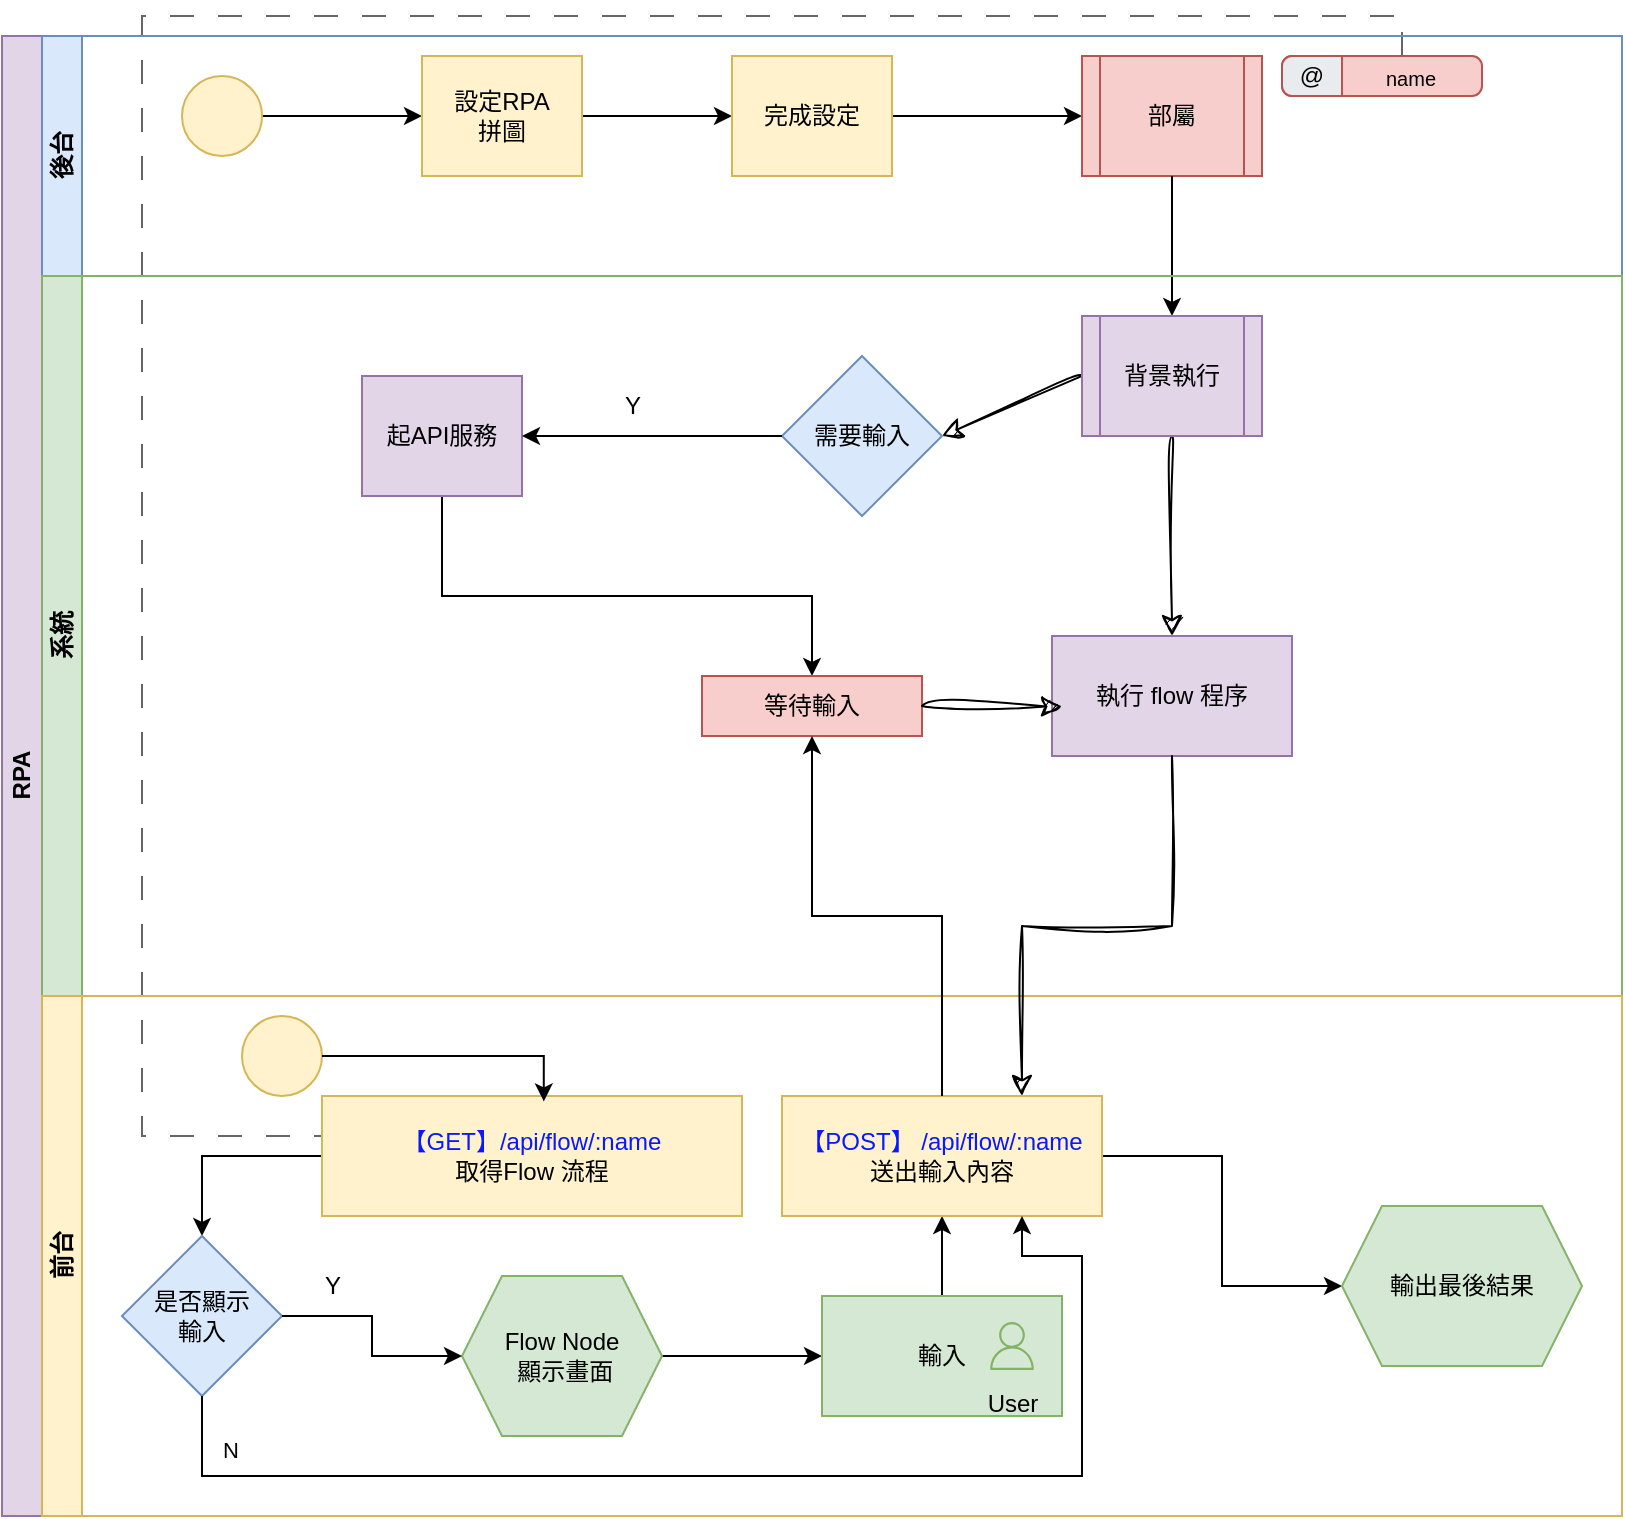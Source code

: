 <mxfile version="24.2.8" type="github">
  <diagram id="prtHgNgQTEPvFCAcTncT" name="Page-1">
    <mxGraphModel dx="1740" dy="528" grid="1" gridSize="10" guides="1" tooltips="1" connect="1" arrows="1" fold="1" page="1" pageScale="1" pageWidth="827" pageHeight="1169" math="0" shadow="0">
      <root>
        <mxCell id="0" />
        <mxCell id="1" parent="0" />
        <mxCell id="dNxyNK7c78bLwvsdeMH5-19" value="RPA" style="swimlane;html=1;childLayout=stackLayout;resizeParent=1;resizeParentMax=0;horizontal=0;startSize=20;horizontalStack=0;fillColor=#e1d5e7;strokeColor=#9673a6;" parent="1" vertex="1">
          <mxGeometry x="-10" y="40" width="810" height="740" as="geometry" />
        </mxCell>
        <mxCell id="pNaIODxHs5BfHkplszO5-26" style="edgeStyle=orthogonalEdgeStyle;rounded=0;orthogonalLoop=1;jettySize=auto;html=1;dashed=1;dashPattern=12 12;fillColor=#f5f5f5;strokeColor=#666666;gradientColor=#b3b3b3;entryX=0.25;entryY=0;entryDx=0;entryDy=0;" parent="dNxyNK7c78bLwvsdeMH5-19" source="pNaIODxHs5BfHkplszO5-21" target="pNaIODxHs5BfHkplszO5-30" edge="1">
          <mxGeometry relative="1" as="geometry">
            <mxPoint x="150" y="430" as="targetPoint" />
            <Array as="points">
              <mxPoint x="700" y="-10" />
              <mxPoint x="70" y="-10" />
              <mxPoint x="70" y="550" />
              <mxPoint x="212" y="550" />
            </Array>
          </mxGeometry>
        </mxCell>
        <mxCell id="dNxyNK7c78bLwvsdeMH5-20" value="後台" style="swimlane;html=1;startSize=20;horizontal=0;fillColor=#dae8fc;strokeColor=#6c8ebf;" parent="dNxyNK7c78bLwvsdeMH5-19" vertex="1">
          <mxGeometry x="20" width="790" height="120" as="geometry" />
        </mxCell>
        <mxCell id="dNxyNK7c78bLwvsdeMH5-25" value="" style="edgeStyle=orthogonalEdgeStyle;rounded=0;orthogonalLoop=1;jettySize=auto;html=1;" parent="dNxyNK7c78bLwvsdeMH5-20" source="dNxyNK7c78bLwvsdeMH5-23" target="dNxyNK7c78bLwvsdeMH5-24" edge="1">
          <mxGeometry relative="1" as="geometry" />
        </mxCell>
        <mxCell id="dNxyNK7c78bLwvsdeMH5-23" value="" style="ellipse;whiteSpace=wrap;html=1;fillColor=#fff2cc;strokeColor=#d6b656;" parent="dNxyNK7c78bLwvsdeMH5-20" vertex="1">
          <mxGeometry x="70" y="20" width="40" height="40" as="geometry" />
        </mxCell>
        <mxCell id="pNaIODxHs5BfHkplszO5-2" style="edgeStyle=orthogonalEdgeStyle;rounded=0;orthogonalLoop=1;jettySize=auto;html=1;exitX=1;exitY=0.5;exitDx=0;exitDy=0;entryX=0;entryY=0.5;entryDx=0;entryDy=0;" parent="dNxyNK7c78bLwvsdeMH5-20" source="dNxyNK7c78bLwvsdeMH5-24" target="dNxyNK7c78bLwvsdeMH5-30" edge="1">
          <mxGeometry relative="1" as="geometry" />
        </mxCell>
        <mxCell id="dNxyNK7c78bLwvsdeMH5-24" value="設定RPA&lt;br&gt;拼圖" style="rounded=0;whiteSpace=wrap;html=1;fontFamily=Helvetica;fontSize=12;align=center;fillColor=#fff2cc;strokeColor=#d6b656;" parent="dNxyNK7c78bLwvsdeMH5-20" vertex="1">
          <mxGeometry x="190" y="10" width="80" height="60" as="geometry" />
        </mxCell>
        <mxCell id="dNxyNK7c78bLwvsdeMH5-33" value="" style="edgeStyle=orthogonalEdgeStyle;rounded=0;orthogonalLoop=1;jettySize=auto;html=1;endArrow=classic;endFill=1;entryX=0;entryY=0.5;entryDx=0;entryDy=0;" parent="dNxyNK7c78bLwvsdeMH5-20" source="dNxyNK7c78bLwvsdeMH5-30" target="pNaIODxHs5BfHkplszO5-10" edge="1">
          <mxGeometry relative="1" as="geometry">
            <mxPoint x="550" y="40" as="targetPoint" />
          </mxGeometry>
        </mxCell>
        <mxCell id="dNxyNK7c78bLwvsdeMH5-30" value="完成設定" style="rounded=0;whiteSpace=wrap;html=1;fontFamily=Helvetica;fontSize=12;align=center;fillColor=#fff2cc;strokeColor=#d6b656;" parent="dNxyNK7c78bLwvsdeMH5-20" vertex="1">
          <mxGeometry x="345" y="10" width="80" height="60" as="geometry" />
        </mxCell>
        <mxCell id="pNaIODxHs5BfHkplszO5-10" value="部屬" style="shape=process;whiteSpace=wrap;html=1;backgroundOutline=1;fillColor=#f8cecc;strokeColor=#b85450;" parent="dNxyNK7c78bLwvsdeMH5-20" vertex="1">
          <mxGeometry x="520" y="10" width="90" height="60" as="geometry" />
        </mxCell>
        <mxCell id="pNaIODxHs5BfHkplszO5-21" value="&lt;font size=&quot;1&quot;&gt;name&lt;/font&gt;" style="html=1;shadow=0;dashed=0;shape=mxgraph.bootstrap.rrect;rSize=5;strokeColor=#b85450;html=1;whiteSpace=wrap;fillColor=#f8cecc;align=left;spacingLeft=50;fontSize=14;" parent="dNxyNK7c78bLwvsdeMH5-20" vertex="1">
          <mxGeometry x="620" y="10" width="100" height="20" as="geometry" />
        </mxCell>
        <mxCell id="pNaIODxHs5BfHkplszO5-22" value="@" style="html=1;shadow=0;dashed=0;shape=mxgraph.bootstrap.leftButton;strokeColor=inherit;gradientColor=inherit;fontColor=inherit;fillColor=#E9ECEF;rSize=5;perimeter=none;whiteSpace=wrap;resizeHeight=1;" parent="pNaIODxHs5BfHkplszO5-21" vertex="1">
          <mxGeometry width="30" height="20" relative="1" as="geometry" />
        </mxCell>
        <mxCell id="pNaIODxHs5BfHkplszO5-19" style="edgeStyle=orthogonalEdgeStyle;rounded=0;orthogonalLoop=1;jettySize=auto;html=1;exitX=0.5;exitY=1;exitDx=0;exitDy=0;entryX=0.5;entryY=0;entryDx=0;entryDy=0;" parent="dNxyNK7c78bLwvsdeMH5-19" source="pNaIODxHs5BfHkplszO5-10" target="pNaIODxHs5BfHkplszO5-18" edge="1">
          <mxGeometry relative="1" as="geometry" />
        </mxCell>
        <mxCell id="dNxyNK7c78bLwvsdeMH5-21" value="系統" style="swimlane;html=1;startSize=20;horizontal=0;fillColor=#d5e8d4;strokeColor=#82b366;" parent="dNxyNK7c78bLwvsdeMH5-19" vertex="1">
          <mxGeometry x="20" y="120" width="790" height="360" as="geometry" />
        </mxCell>
        <mxCell id="pNaIODxHs5BfHkplszO5-59" style="edgeStyle=orthogonalEdgeStyle;rounded=0;orthogonalLoop=1;jettySize=auto;html=1;exitX=0.5;exitY=1;exitDx=0;exitDy=0;entryX=0.5;entryY=0;entryDx=0;entryDy=0;" parent="dNxyNK7c78bLwvsdeMH5-21" source="pNaIODxHs5BfHkplszO5-12" edge="1" target="pNaIODxHs5BfHkplszO5-72">
          <mxGeometry relative="1" as="geometry">
            <mxPoint x="290" y="160" as="targetPoint" />
            <Array as="points">
              <mxPoint x="200" y="160" />
              <mxPoint x="385" y="160" />
            </Array>
          </mxGeometry>
        </mxCell>
        <mxCell id="pNaIODxHs5BfHkplszO5-12" value="起API服務" style="rounded=0;whiteSpace=wrap;html=1;fillColor=#e1d5e7;strokeColor=#9673a6;" parent="dNxyNK7c78bLwvsdeMH5-21" vertex="1">
          <mxGeometry x="160" y="50" width="80" height="60" as="geometry" />
        </mxCell>
        <mxCell id="ZndAKJMr4YynMUue9O-B-2" style="edgeStyle=none;curved=1;rounded=0;sketch=1;hachureGap=4;jiggle=2;curveFitting=1;orthogonalLoop=1;jettySize=auto;html=1;exitX=0;exitY=0.5;exitDx=0;exitDy=0;entryX=1;entryY=0.5;entryDx=0;entryDy=0;fontFamily=Architects Daughter;fontSource=https%3A%2F%2Ffonts.googleapis.com%2Fcss%3Ffamily%3DArchitects%2BDaughter;fontSize=12;startSize=8;endSize=8;" edge="1" parent="dNxyNK7c78bLwvsdeMH5-21" source="pNaIODxHs5BfHkplszO5-18" target="pNaIODxHs5BfHkplszO5-64">
          <mxGeometry relative="1" as="geometry" />
        </mxCell>
        <mxCell id="ZndAKJMr4YynMUue9O-B-3" style="edgeStyle=none;curved=1;rounded=0;sketch=1;hachureGap=4;jiggle=2;curveFitting=1;orthogonalLoop=1;jettySize=auto;html=1;exitX=0.5;exitY=1;exitDx=0;exitDy=0;entryX=0.5;entryY=0;entryDx=0;entryDy=0;fontFamily=Architects Daughter;fontSource=https%3A%2F%2Ffonts.googleapis.com%2Fcss%3Ffamily%3DArchitects%2BDaughter;fontSize=12;startSize=8;endSize=8;" edge="1" parent="dNxyNK7c78bLwvsdeMH5-21" source="pNaIODxHs5BfHkplszO5-18" target="pNaIODxHs5BfHkplszO5-68">
          <mxGeometry relative="1" as="geometry" />
        </mxCell>
        <mxCell id="pNaIODxHs5BfHkplszO5-18" value="背景執行" style="shape=process;whiteSpace=wrap;html=1;backgroundOutline=1;fillColor=#e1d5e7;strokeColor=#9673a6;" parent="dNxyNK7c78bLwvsdeMH5-21" vertex="1">
          <mxGeometry x="520" y="20" width="90" height="60" as="geometry" />
        </mxCell>
        <mxCell id="pNaIODxHs5BfHkplszO5-20" value="" style="group" parent="dNxyNK7c78bLwvsdeMH5-21" vertex="1" connectable="0">
          <mxGeometry x="280" y="50" width="30" height="30" as="geometry" />
        </mxCell>
        <mxCell id="pNaIODxHs5BfHkplszO5-15" value="Y" style="text;html=1;align=center;verticalAlign=middle;resizable=0;points=[];autosize=1;strokeColor=none;fillColor=none;" parent="pNaIODxHs5BfHkplszO5-20" vertex="1">
          <mxGeometry width="30" height="30" as="geometry" />
        </mxCell>
        <mxCell id="pNaIODxHs5BfHkplszO5-64" value="需要輸入" style="rhombus;whiteSpace=wrap;html=1;fillColor=#dae8fc;strokeColor=#6c8ebf;" parent="dNxyNK7c78bLwvsdeMH5-21" vertex="1">
          <mxGeometry x="370" y="40" width="80" height="80" as="geometry" />
        </mxCell>
        <mxCell id="pNaIODxHs5BfHkplszO5-68" value="執行 flow 程序" style="rounded=0;whiteSpace=wrap;html=1;fillColor=#e1d5e7;strokeColor=#9673a6;" parent="dNxyNK7c78bLwvsdeMH5-21" vertex="1">
          <mxGeometry x="505" y="180" width="120" height="60" as="geometry" />
        </mxCell>
        <mxCell id="pNaIODxHs5BfHkplszO5-72" value="等待輸入" style="whiteSpace=wrap;html=1;fillColor=#f8cecc;strokeColor=#b85450;" parent="dNxyNK7c78bLwvsdeMH5-21" vertex="1">
          <mxGeometry x="330" y="200" width="110" height="30" as="geometry" />
        </mxCell>
        <mxCell id="pNaIODxHs5BfHkplszO5-13" style="edgeStyle=orthogonalEdgeStyle;rounded=0;orthogonalLoop=1;jettySize=auto;html=1;exitX=0;exitY=0.5;exitDx=0;exitDy=0;entryX=1;entryY=0.5;entryDx=0;entryDy=0;" parent="dNxyNK7c78bLwvsdeMH5-21" source="pNaIODxHs5BfHkplszO5-64" target="pNaIODxHs5BfHkplszO5-12" edge="1">
          <mxGeometry relative="1" as="geometry">
            <mxPoint x="380" y="80" as="sourcePoint" />
          </mxGeometry>
        </mxCell>
        <mxCell id="ZndAKJMr4YynMUue9O-B-4" style="edgeStyle=none;curved=1;rounded=0;sketch=1;hachureGap=4;jiggle=2;curveFitting=1;orthogonalLoop=1;jettySize=auto;html=1;exitX=1;exitY=0.5;exitDx=0;exitDy=0;entryX=0.042;entryY=0.588;entryDx=0;entryDy=0;entryPerimeter=0;fontFamily=Architects Daughter;fontSource=https%3A%2F%2Ffonts.googleapis.com%2Fcss%3Ffamily%3DArchitects%2BDaughter;fontSize=12;startSize=8;endSize=8;" edge="1" parent="dNxyNK7c78bLwvsdeMH5-21" source="pNaIODxHs5BfHkplszO5-72" target="pNaIODxHs5BfHkplszO5-68">
          <mxGeometry relative="1" as="geometry" />
        </mxCell>
        <mxCell id="dNxyNK7c78bLwvsdeMH5-22" value="前台" style="swimlane;html=1;startSize=20;horizontal=0;fillColor=#fff2cc;strokeColor=#d6b656;" parent="dNxyNK7c78bLwvsdeMH5-19" vertex="1">
          <mxGeometry x="20" y="480" width="790" height="260" as="geometry" />
        </mxCell>
        <mxCell id="pNaIODxHs5BfHkplszO5-24" value="" style="ellipse;whiteSpace=wrap;html=1;aspect=fixed;fillColor=#fff2cc;strokeColor=#d6b656;" parent="dNxyNK7c78bLwvsdeMH5-22" vertex="1">
          <mxGeometry x="100" y="10" width="40" height="40" as="geometry" />
        </mxCell>
        <mxCell id="pNaIODxHs5BfHkplszO5-36" value="" style="edgeStyle=orthogonalEdgeStyle;rounded=0;orthogonalLoop=1;jettySize=auto;html=1;" parent="dNxyNK7c78bLwvsdeMH5-22" source="pNaIODxHs5BfHkplszO5-30" target="pNaIODxHs5BfHkplszO5-35" edge="1">
          <mxGeometry relative="1" as="geometry" />
        </mxCell>
        <mxCell id="pNaIODxHs5BfHkplszO5-30" value="&lt;font color=&quot;#0818ff&quot;&gt;【GET】/api/flow/:name&lt;/font&gt;&lt;br&gt;取得Flow 流程" style="rounded=0;whiteSpace=wrap;html=1;fillColor=#fff2cc;strokeColor=#d6b656;" parent="dNxyNK7c78bLwvsdeMH5-22" vertex="1">
          <mxGeometry x="140" y="50" width="210" height="60" as="geometry" />
        </mxCell>
        <mxCell id="pNaIODxHs5BfHkplszO5-35" value="是否顯示&lt;br&gt;輸入" style="rhombus;whiteSpace=wrap;html=1;fillColor=#dae8fc;strokeColor=#6c8ebf;rounded=0;" parent="dNxyNK7c78bLwvsdeMH5-22" vertex="1">
          <mxGeometry x="40" y="120" width="80" height="80" as="geometry" />
        </mxCell>
        <mxCell id="pNaIODxHs5BfHkplszO5-48" value="" style="edgeStyle=orthogonalEdgeStyle;rounded=0;orthogonalLoop=1;jettySize=auto;html=1;" parent="dNxyNK7c78bLwvsdeMH5-22" source="pNaIODxHs5BfHkplszO5-37" target="pNaIODxHs5BfHkplszO5-47" edge="1">
          <mxGeometry relative="1" as="geometry" />
        </mxCell>
        <mxCell id="pNaIODxHs5BfHkplszO5-37" value="Flow Node&lt;br&gt;&amp;nbsp;顯示畫面" style="shape=hexagon;perimeter=hexagonPerimeter2;whiteSpace=wrap;html=1;fixedSize=1;fillColor=#d5e8d4;strokeColor=#82b366;rounded=0;" parent="dNxyNK7c78bLwvsdeMH5-22" vertex="1">
          <mxGeometry x="210" y="140" width="100" height="80" as="geometry" />
        </mxCell>
        <mxCell id="pNaIODxHs5BfHkplszO5-58" style="edgeStyle=orthogonalEdgeStyle;rounded=0;orthogonalLoop=1;jettySize=auto;html=1;entryX=0.5;entryY=1;entryDx=0;entryDy=0;" parent="dNxyNK7c78bLwvsdeMH5-22" source="pNaIODxHs5BfHkplszO5-47" target="pNaIODxHs5BfHkplszO5-50" edge="1">
          <mxGeometry relative="1" as="geometry" />
        </mxCell>
        <mxCell id="pNaIODxHs5BfHkplszO5-47" value="輸入" style="whiteSpace=wrap;html=1;fillColor=#d5e8d4;strokeColor=#82b366;rounded=0;" parent="dNxyNK7c78bLwvsdeMH5-22" vertex="1">
          <mxGeometry x="390" y="150" width="120" height="60" as="geometry" />
        </mxCell>
        <mxCell id="pNaIODxHs5BfHkplszO5-49" value="User" style="sketch=0;outlineConnect=0;strokeColor=#82b366;fillColor=#d5e8d4;dashed=0;verticalLabelPosition=bottom;verticalAlign=top;align=center;html=1;fontSize=12;fontStyle=0;aspect=fixed;shape=mxgraph.aws4.resourceIcon;resIcon=mxgraph.aws4.user;" parent="dNxyNK7c78bLwvsdeMH5-22" vertex="1">
          <mxGeometry x="470" y="160" width="30" height="30" as="geometry" />
        </mxCell>
        <mxCell id="pNaIODxHs5BfHkplszO5-92" style="edgeStyle=orthogonalEdgeStyle;rounded=0;orthogonalLoop=1;jettySize=auto;html=1;" parent="dNxyNK7c78bLwvsdeMH5-22" source="pNaIODxHs5BfHkplszO5-50" target="pNaIODxHs5BfHkplszO5-87" edge="1">
          <mxGeometry relative="1" as="geometry" />
        </mxCell>
        <mxCell id="pNaIODxHs5BfHkplszO5-50" value="&lt;font color=&quot;#0818ff&quot;&gt;【POST】 /api/flow/:name&lt;/font&gt;&lt;br&gt;送出輸入內容" style="whiteSpace=wrap;html=1;fillColor=#fff2cc;strokeColor=#d6b656;rounded=0;" parent="dNxyNK7c78bLwvsdeMH5-22" vertex="1">
          <mxGeometry x="370" y="50" width="160" height="60" as="geometry" />
        </mxCell>
        <mxCell id="pNaIODxHs5BfHkplszO5-57" style="edgeStyle=orthogonalEdgeStyle;rounded=0;orthogonalLoop=1;jettySize=auto;html=1;exitX=1;exitY=0.5;exitDx=0;exitDy=0;entryX=0.528;entryY=0.045;entryDx=0;entryDy=0;entryPerimeter=0;" parent="dNxyNK7c78bLwvsdeMH5-22" source="pNaIODxHs5BfHkplszO5-24" target="pNaIODxHs5BfHkplszO5-30" edge="1">
          <mxGeometry relative="1" as="geometry" />
        </mxCell>
        <mxCell id="pNaIODxHs5BfHkplszO5-85" value="" style="group" parent="dNxyNK7c78bLwvsdeMH5-22" vertex="1" connectable="0">
          <mxGeometry x="130" y="130" width="30" height="30" as="geometry" />
        </mxCell>
        <mxCell id="pNaIODxHs5BfHkplszO5-38" value="" style="edgeStyle=orthogonalEdgeStyle;rounded=0;orthogonalLoop=1;jettySize=auto;html=1;" parent="pNaIODxHs5BfHkplszO5-85" source="pNaIODxHs5BfHkplszO5-35" target="pNaIODxHs5BfHkplszO5-37" edge="1">
          <mxGeometry relative="1" as="geometry" />
        </mxCell>
        <mxCell id="pNaIODxHs5BfHkplszO5-80" value="" style="group" parent="pNaIODxHs5BfHkplszO5-85" vertex="1" connectable="0">
          <mxGeometry width="30" height="30" as="geometry" />
        </mxCell>
        <mxCell id="pNaIODxHs5BfHkplszO5-81" value="" style="edgeStyle=orthogonalEdgeStyle;rounded=0;orthogonalLoop=1;jettySize=auto;html=1;" parent="pNaIODxHs5BfHkplszO5-80" edge="1">
          <mxGeometry relative="1" as="geometry" />
        </mxCell>
        <mxCell id="pNaIODxHs5BfHkplszO5-82" value="" style="group" parent="pNaIODxHs5BfHkplszO5-80" vertex="1" connectable="0">
          <mxGeometry width="30" height="30" as="geometry" />
        </mxCell>
        <mxCell id="pNaIODxHs5BfHkplszO5-83" style="edgeStyle=orthogonalEdgeStyle;rounded=0;orthogonalLoop=1;jettySize=auto;html=1;exitX=0;exitY=0.5;exitDx=0;exitDy=0;entryX=1;entryY=0.5;entryDx=0;entryDy=0;" parent="pNaIODxHs5BfHkplszO5-82" edge="1">
          <mxGeometry relative="1" as="geometry" />
        </mxCell>
        <mxCell id="pNaIODxHs5BfHkplszO5-84" value="Y" style="text;html=1;align=center;verticalAlign=middle;resizable=0;points=[];autosize=1;strokeColor=none;fillColor=none;" parent="pNaIODxHs5BfHkplszO5-82" vertex="1">
          <mxGeometry width="30" height="30" as="geometry" />
        </mxCell>
        <mxCell id="pNaIODxHs5BfHkplszO5-87" value="輸出最後結果" style="shape=hexagon;perimeter=hexagonPerimeter2;whiteSpace=wrap;html=1;fixedSize=1;fillColor=#d5e8d4;strokeColor=#82b366;" parent="dNxyNK7c78bLwvsdeMH5-22" vertex="1">
          <mxGeometry x="650" y="105" width="120" height="80" as="geometry" />
        </mxCell>
        <mxCell id="pNaIODxHs5BfHkplszO5-86" style="edgeStyle=orthogonalEdgeStyle;rounded=0;orthogonalLoop=1;jettySize=auto;html=1;entryX=0.75;entryY=1;entryDx=0;entryDy=0;" parent="dNxyNK7c78bLwvsdeMH5-22" source="pNaIODxHs5BfHkplszO5-35" target="pNaIODxHs5BfHkplszO5-50" edge="1">
          <mxGeometry relative="1" as="geometry">
            <mxPoint x="600" y="190" as="targetPoint" />
            <Array as="points">
              <mxPoint x="80" y="240" />
              <mxPoint x="520" y="240" />
              <mxPoint x="520" y="130" />
              <mxPoint x="490" y="130" />
            </Array>
          </mxGeometry>
        </mxCell>
        <mxCell id="pNaIODxHs5BfHkplszO5-91" value="N" style="edgeLabel;html=1;align=center;verticalAlign=middle;resizable=0;points=[];" parent="dNxyNK7c78bLwvsdeMH5-22" vertex="1" connectable="0">
          <mxGeometry x="450" y="-149.997" as="geometry">
            <mxPoint x="-356" y="377" as="offset" />
          </mxGeometry>
        </mxCell>
        <mxCell id="pNaIODxHs5BfHkplszO5-74" style="edgeStyle=orthogonalEdgeStyle;rounded=0;orthogonalLoop=1;jettySize=auto;html=1;entryX=0.5;entryY=1;entryDx=0;entryDy=0;" parent="dNxyNK7c78bLwvsdeMH5-19" source="pNaIODxHs5BfHkplszO5-50" target="pNaIODxHs5BfHkplszO5-72" edge="1">
          <mxGeometry relative="1" as="geometry" />
        </mxCell>
        <mxCell id="ZndAKJMr4YynMUue9O-B-5" style="edgeStyle=orthogonalEdgeStyle;rounded=0;sketch=1;hachureGap=4;jiggle=2;curveFitting=1;orthogonalLoop=1;jettySize=auto;html=1;exitX=0.5;exitY=1;exitDx=0;exitDy=0;entryX=0.75;entryY=0;entryDx=0;entryDy=0;fontFamily=Architects Daughter;fontSource=https%3A%2F%2Ffonts.googleapis.com%2Fcss%3Ffamily%3DArchitects%2BDaughter;fontSize=12;startSize=8;endSize=8;" edge="1" parent="dNxyNK7c78bLwvsdeMH5-19" source="pNaIODxHs5BfHkplszO5-68" target="pNaIODxHs5BfHkplszO5-50">
          <mxGeometry relative="1" as="geometry" />
        </mxCell>
      </root>
    </mxGraphModel>
  </diagram>
</mxfile>
